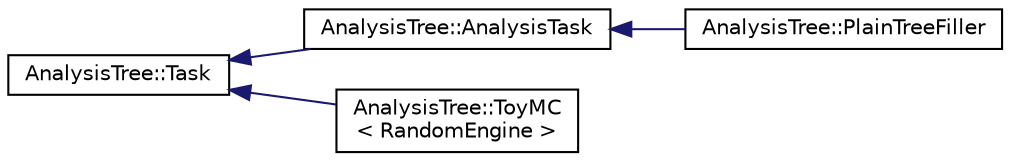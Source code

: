 digraph "Graphical Class Hierarchy"
{
  edge [fontname="Helvetica",fontsize="10",labelfontname="Helvetica",labelfontsize="10"];
  node [fontname="Helvetica",fontsize="10",shape=record];
  rankdir="LR";
  Node1 [label="AnalysisTree::Task",height=0.2,width=0.4,color="black", fillcolor="white", style="filled",URL="$d8/dcf/classAnalysisTree_1_1Task.html"];
  Node1 -> Node2 [dir="back",color="midnightblue",fontsize="10",style="solid",fontname="Helvetica"];
  Node2 [label="AnalysisTree::AnalysisTask",height=0.2,width=0.4,color="black", fillcolor="white", style="filled",URL="$d0/d40/classAnalysisTree_1_1AnalysisTask.html",tooltip="AnalysisTask is a Task which keeps list of AnalysisEntry-s It evaluates Variables according to the ru..."];
  Node2 -> Node3 [dir="back",color="midnightblue",fontsize="10",style="solid",fontname="Helvetica"];
  Node3 [label="AnalysisTree::PlainTreeFiller",height=0.2,width=0.4,color="black", fillcolor="white", style="filled",URL="$d0/d41/classAnalysisTree_1_1PlainTreeFiller.html"];
  Node1 -> Node4 [dir="back",color="midnightblue",fontsize="10",style="solid",fontname="Helvetica"];
  Node4 [label="AnalysisTree::ToyMC\l\< RandomEngine \>",height=0.2,width=0.4,color="black", fillcolor="white", style="filled",URL="$d1/df3/classAnalysisTree_1_1ToyMC.html"];
}
